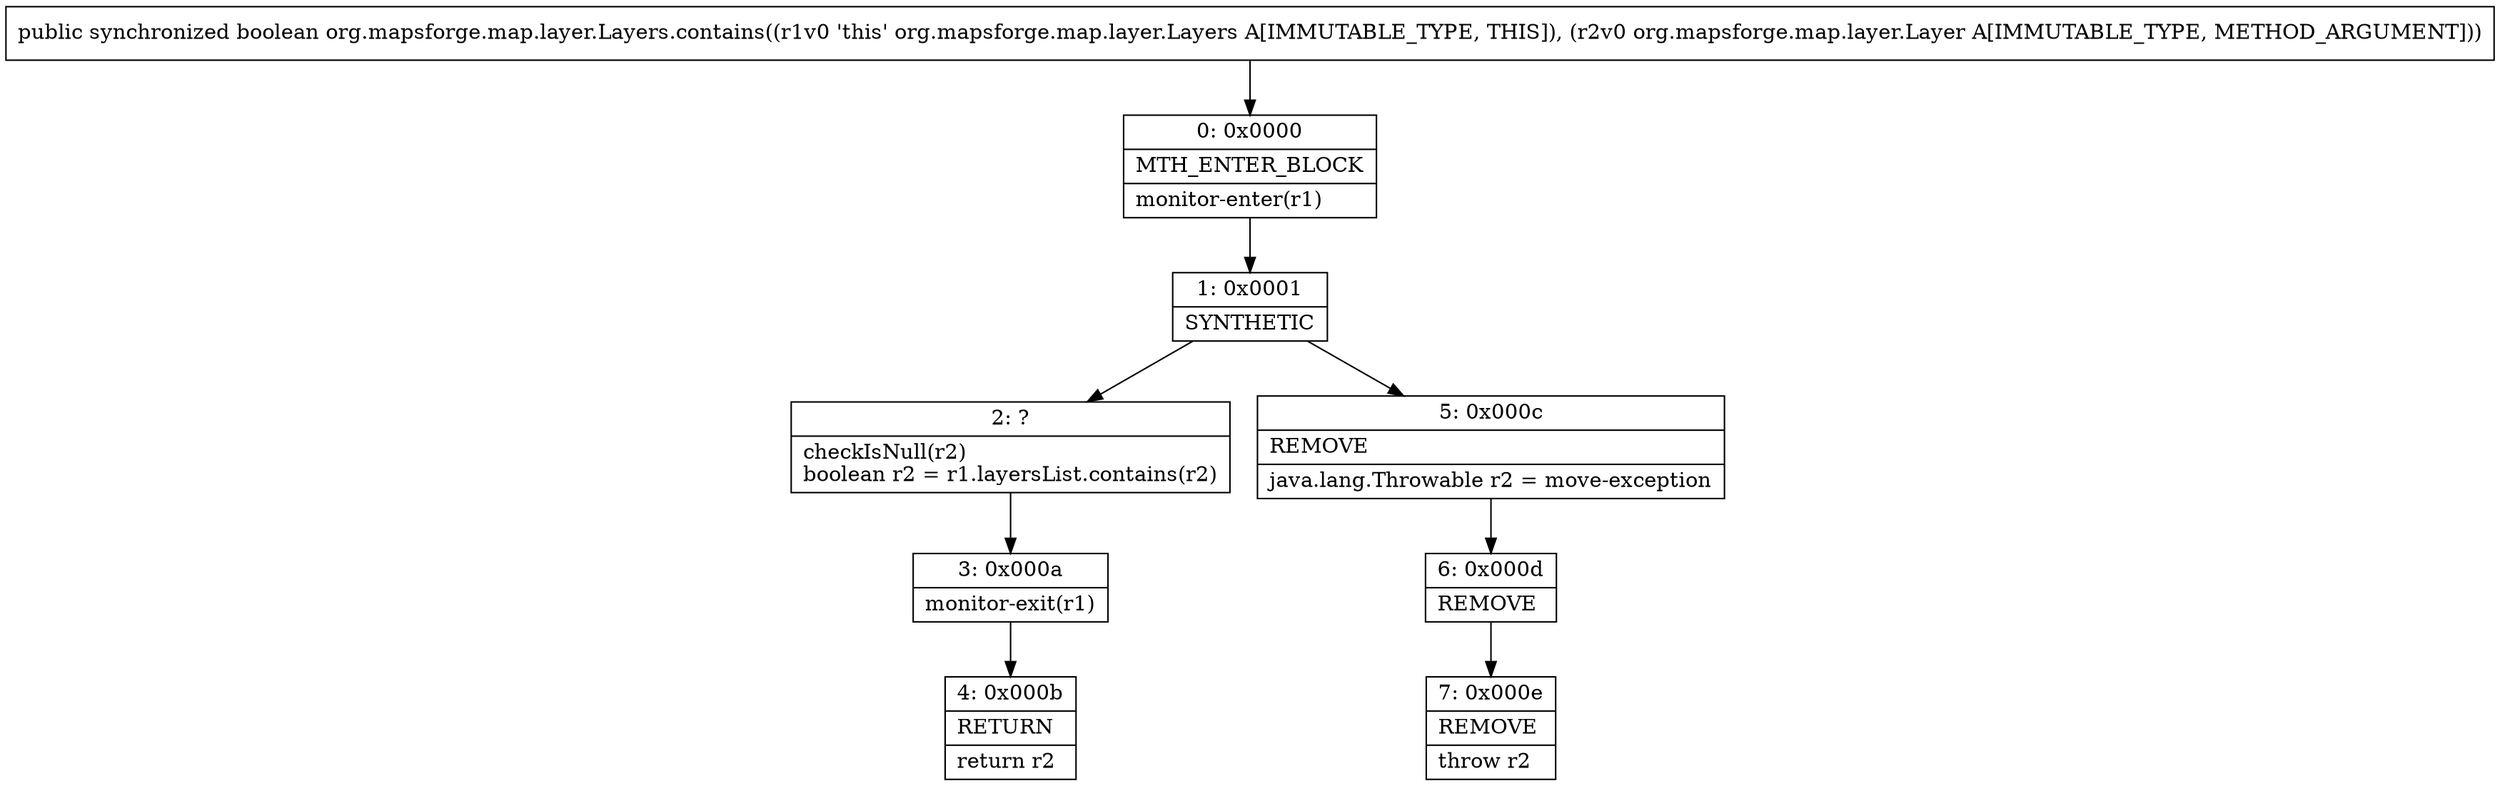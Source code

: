 digraph "CFG fororg.mapsforge.map.layer.Layers.contains(Lorg\/mapsforge\/map\/layer\/Layer;)Z" {
Node_0 [shape=record,label="{0\:\ 0x0000|MTH_ENTER_BLOCK\l|monitor\-enter(r1)\l}"];
Node_1 [shape=record,label="{1\:\ 0x0001|SYNTHETIC\l}"];
Node_2 [shape=record,label="{2\:\ ?|checkIsNull(r2)\lboolean r2 = r1.layersList.contains(r2)\l}"];
Node_3 [shape=record,label="{3\:\ 0x000a|monitor\-exit(r1)\l}"];
Node_4 [shape=record,label="{4\:\ 0x000b|RETURN\l|return r2\l}"];
Node_5 [shape=record,label="{5\:\ 0x000c|REMOVE\l|java.lang.Throwable r2 = move\-exception\l}"];
Node_6 [shape=record,label="{6\:\ 0x000d|REMOVE\l}"];
Node_7 [shape=record,label="{7\:\ 0x000e|REMOVE\l|throw r2\l}"];
MethodNode[shape=record,label="{public synchronized boolean org.mapsforge.map.layer.Layers.contains((r1v0 'this' org.mapsforge.map.layer.Layers A[IMMUTABLE_TYPE, THIS]), (r2v0 org.mapsforge.map.layer.Layer A[IMMUTABLE_TYPE, METHOD_ARGUMENT])) }"];
MethodNode -> Node_0;
Node_0 -> Node_1;
Node_1 -> Node_2;
Node_1 -> Node_5;
Node_2 -> Node_3;
Node_3 -> Node_4;
Node_5 -> Node_6;
Node_6 -> Node_7;
}

